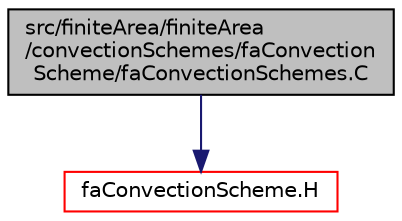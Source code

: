 digraph "src/finiteArea/finiteArea/convectionSchemes/faConvectionScheme/faConvectionSchemes.C"
{
  bgcolor="transparent";
  edge [fontname="Helvetica",fontsize="10",labelfontname="Helvetica",labelfontsize="10"];
  node [fontname="Helvetica",fontsize="10",shape=record];
  Node1 [label="src/finiteArea/finiteArea\l/convectionSchemes/faConvection\lScheme/faConvectionSchemes.C",height=0.2,width=0.4,color="black", fillcolor="grey75", style="filled" fontcolor="black"];
  Node1 -> Node2 [color="midnightblue",fontsize="10",style="solid",fontname="Helvetica"];
  Node2 [label="faConvectionScheme.H",height=0.2,width=0.4,color="red",URL="$faConvectionScheme_8H.html"];
}
